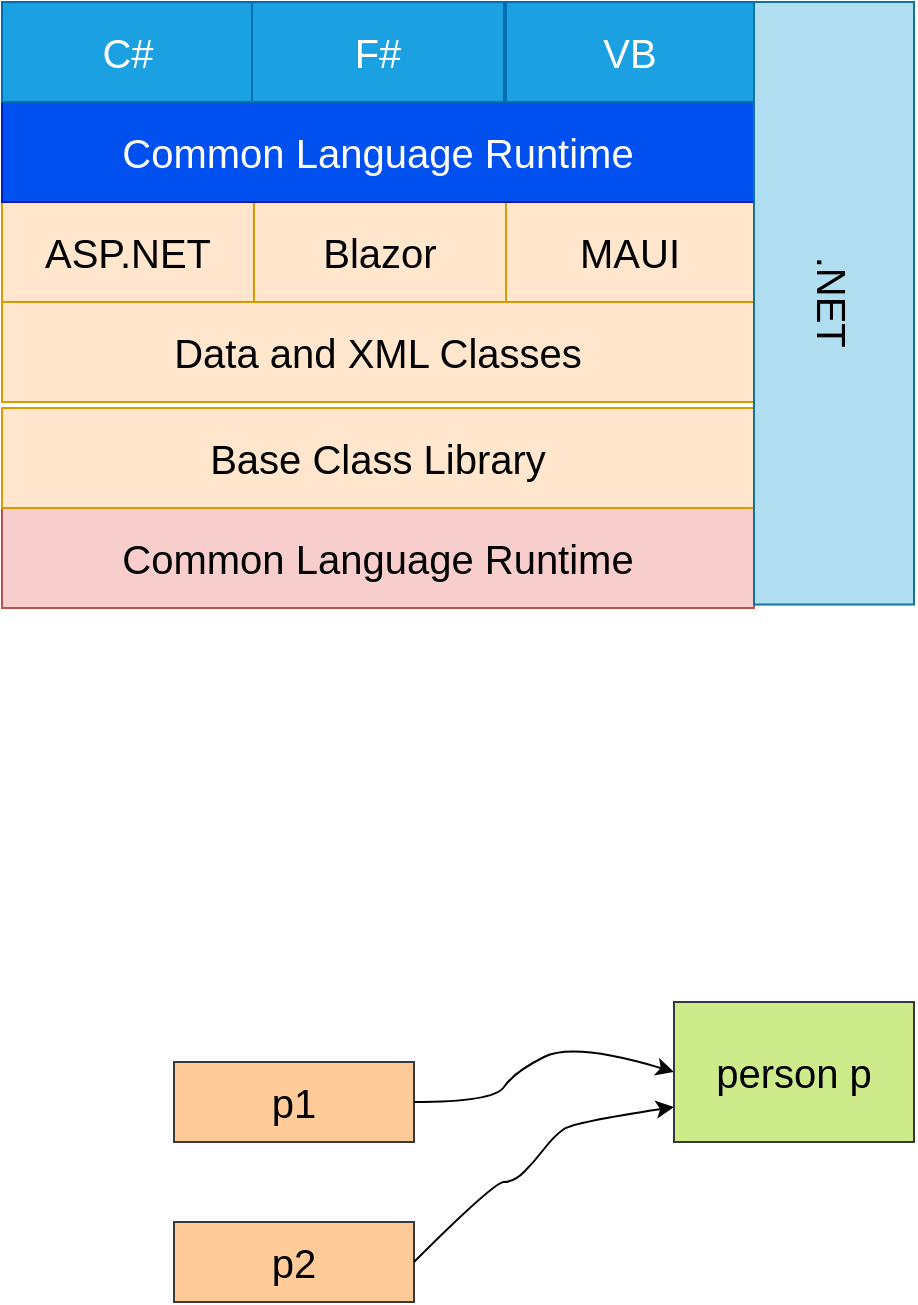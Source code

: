 <mxfile version="16.6.1" type="github">
  <diagram id="ctrIMuenUHtmwKar7tfj" name="Page-1">
    <mxGraphModel dx="1298" dy="834" grid="1" gridSize="10" guides="1" tooltips="1" connect="1" arrows="1" fold="1" page="1" pageScale="1" pageWidth="827" pageHeight="1169" math="0" shadow="0">
      <root>
        <mxCell id="0" />
        <mxCell id="1" parent="0" />
        <mxCell id="nF4RDHI_B9qWZAoWCmCx-1" value="Common Language Runtime" style="rounded=0;whiteSpace=wrap;html=1;fontSize=20;fillColor=#f8cecc;strokeColor=#b85450;" vertex="1" parent="1">
          <mxGeometry x="234" y="353" width="376" height="50" as="geometry" />
        </mxCell>
        <mxCell id="nF4RDHI_B9qWZAoWCmCx-2" value="Base Class Library" style="rounded=0;whiteSpace=wrap;html=1;fontSize=20;fillColor=#ffe6cc;strokeColor=#d79b00;" vertex="1" parent="1">
          <mxGeometry x="234" y="303" width="376" height="50" as="geometry" />
        </mxCell>
        <mxCell id="nF4RDHI_B9qWZAoWCmCx-3" value="Data and XML Classes" style="rounded=0;whiteSpace=wrap;html=1;fontSize=20;fillColor=#ffe6cc;strokeColor=#d79b00;" vertex="1" parent="1">
          <mxGeometry x="234" y="250" width="376" height="50" as="geometry" />
        </mxCell>
        <mxCell id="nF4RDHI_B9qWZAoWCmCx-4" value="ASP.NET" style="rounded=0;whiteSpace=wrap;html=1;fontSize=20;fillColor=#ffe6cc;strokeColor=#d79b00;" vertex="1" parent="1">
          <mxGeometry x="234" y="200" width="126" height="50" as="geometry" />
        </mxCell>
        <mxCell id="nF4RDHI_B9qWZAoWCmCx-5" value="Blazor" style="rounded=0;whiteSpace=wrap;html=1;fontSize=20;fillColor=#ffe6cc;strokeColor=#d79b00;" vertex="1" parent="1">
          <mxGeometry x="360" y="200" width="126" height="50" as="geometry" />
        </mxCell>
        <mxCell id="nF4RDHI_B9qWZAoWCmCx-6" value="MAUI" style="rounded=0;whiteSpace=wrap;html=1;fontSize=20;fillColor=#ffe6cc;strokeColor=#d79b00;" vertex="1" parent="1">
          <mxGeometry x="486" y="200" width="124" height="50" as="geometry" />
        </mxCell>
        <mxCell id="nF4RDHI_B9qWZAoWCmCx-7" value="Common Language Runtime" style="rounded=0;whiteSpace=wrap;html=1;fontSize=20;fillColor=#0050ef;strokeColor=#001DBC;fontColor=#ffffff;" vertex="1" parent="1">
          <mxGeometry x="234" y="150" width="376" height="50" as="geometry" />
        </mxCell>
        <mxCell id="nF4RDHI_B9qWZAoWCmCx-8" value="C#" style="rounded=0;whiteSpace=wrap;html=1;fontSize=20;fillColor=#1ba1e2;strokeColor=#006EAF;fontColor=#ffffff;" vertex="1" parent="1">
          <mxGeometry x="234" y="100" width="126" height="50" as="geometry" />
        </mxCell>
        <mxCell id="nF4RDHI_B9qWZAoWCmCx-9" value="F#" style="rounded=0;whiteSpace=wrap;html=1;fontSize=20;fillColor=#1ba1e2;strokeColor=#006EAF;fontColor=#ffffff;" vertex="1" parent="1">
          <mxGeometry x="359" y="100" width="126" height="50" as="geometry" />
        </mxCell>
        <mxCell id="nF4RDHI_B9qWZAoWCmCx-10" value="VB" style="rounded=0;whiteSpace=wrap;html=1;fontSize=20;fillColor=#1ba1e2;strokeColor=#006EAF;fontColor=#ffffff;" vertex="1" parent="1">
          <mxGeometry x="486" y="100" width="124" height="50" as="geometry" />
        </mxCell>
        <mxCell id="nF4RDHI_B9qWZAoWCmCx-12" value=".NET" style="rounded=0;whiteSpace=wrap;html=1;fontSize=20;fillColor=#b1ddf0;strokeColor=#10739e;rotation=90;" vertex="1" parent="1">
          <mxGeometry x="499.38" y="210.63" width="301.25" height="80" as="geometry" />
        </mxCell>
        <mxCell id="nF4RDHI_B9qWZAoWCmCx-16" value="person p" style="rounded=0;whiteSpace=wrap;html=1;fontSize=20;fillColor=#cdeb8b;strokeColor=#36393d;" vertex="1" parent="1">
          <mxGeometry x="570" y="600" width="120" height="70" as="geometry" />
        </mxCell>
        <mxCell id="nF4RDHI_B9qWZAoWCmCx-19" value="p1" style="rounded=0;whiteSpace=wrap;html=1;fontSize=20;fillColor=#ffcc99;strokeColor=#36393d;" vertex="1" parent="1">
          <mxGeometry x="320" y="630" width="120" height="40" as="geometry" />
        </mxCell>
        <mxCell id="nF4RDHI_B9qWZAoWCmCx-20" value="p2" style="rounded=0;whiteSpace=wrap;html=1;fontSize=20;fillColor=#ffcc99;strokeColor=#36393d;" vertex="1" parent="1">
          <mxGeometry x="320" y="710" width="120" height="40" as="geometry" />
        </mxCell>
        <mxCell id="nF4RDHI_B9qWZAoWCmCx-21" value="" style="curved=1;endArrow=classic;html=1;rounded=0;fontSize=20;entryX=0;entryY=0.5;entryDx=0;entryDy=0;" edge="1" parent="1" target="nF4RDHI_B9qWZAoWCmCx-16">
          <mxGeometry width="50" height="50" relative="1" as="geometry">
            <mxPoint x="440" y="650" as="sourcePoint" />
            <mxPoint x="490" y="600" as="targetPoint" />
            <Array as="points">
              <mxPoint x="480" y="650" />
              <mxPoint x="490" y="635" />
              <mxPoint x="520" y="620" />
            </Array>
          </mxGeometry>
        </mxCell>
        <mxCell id="nF4RDHI_B9qWZAoWCmCx-22" value="" style="curved=1;endArrow=classic;html=1;rounded=0;fontSize=20;entryX=0;entryY=0.75;entryDx=0;entryDy=0;exitX=1;exitY=0.5;exitDx=0;exitDy=0;" edge="1" parent="1" source="nF4RDHI_B9qWZAoWCmCx-20" target="nF4RDHI_B9qWZAoWCmCx-16">
          <mxGeometry width="50" height="50" relative="1" as="geometry">
            <mxPoint x="440" y="690" as="sourcePoint" />
            <mxPoint x="570" y="675" as="targetPoint" />
            <Array as="points">
              <mxPoint x="480" y="690" />
              <mxPoint x="490" y="690" />
              <mxPoint x="500" y="680" />
              <mxPoint x="510" y="667" />
              <mxPoint x="520" y="660" />
            </Array>
          </mxGeometry>
        </mxCell>
      </root>
    </mxGraphModel>
  </diagram>
</mxfile>
